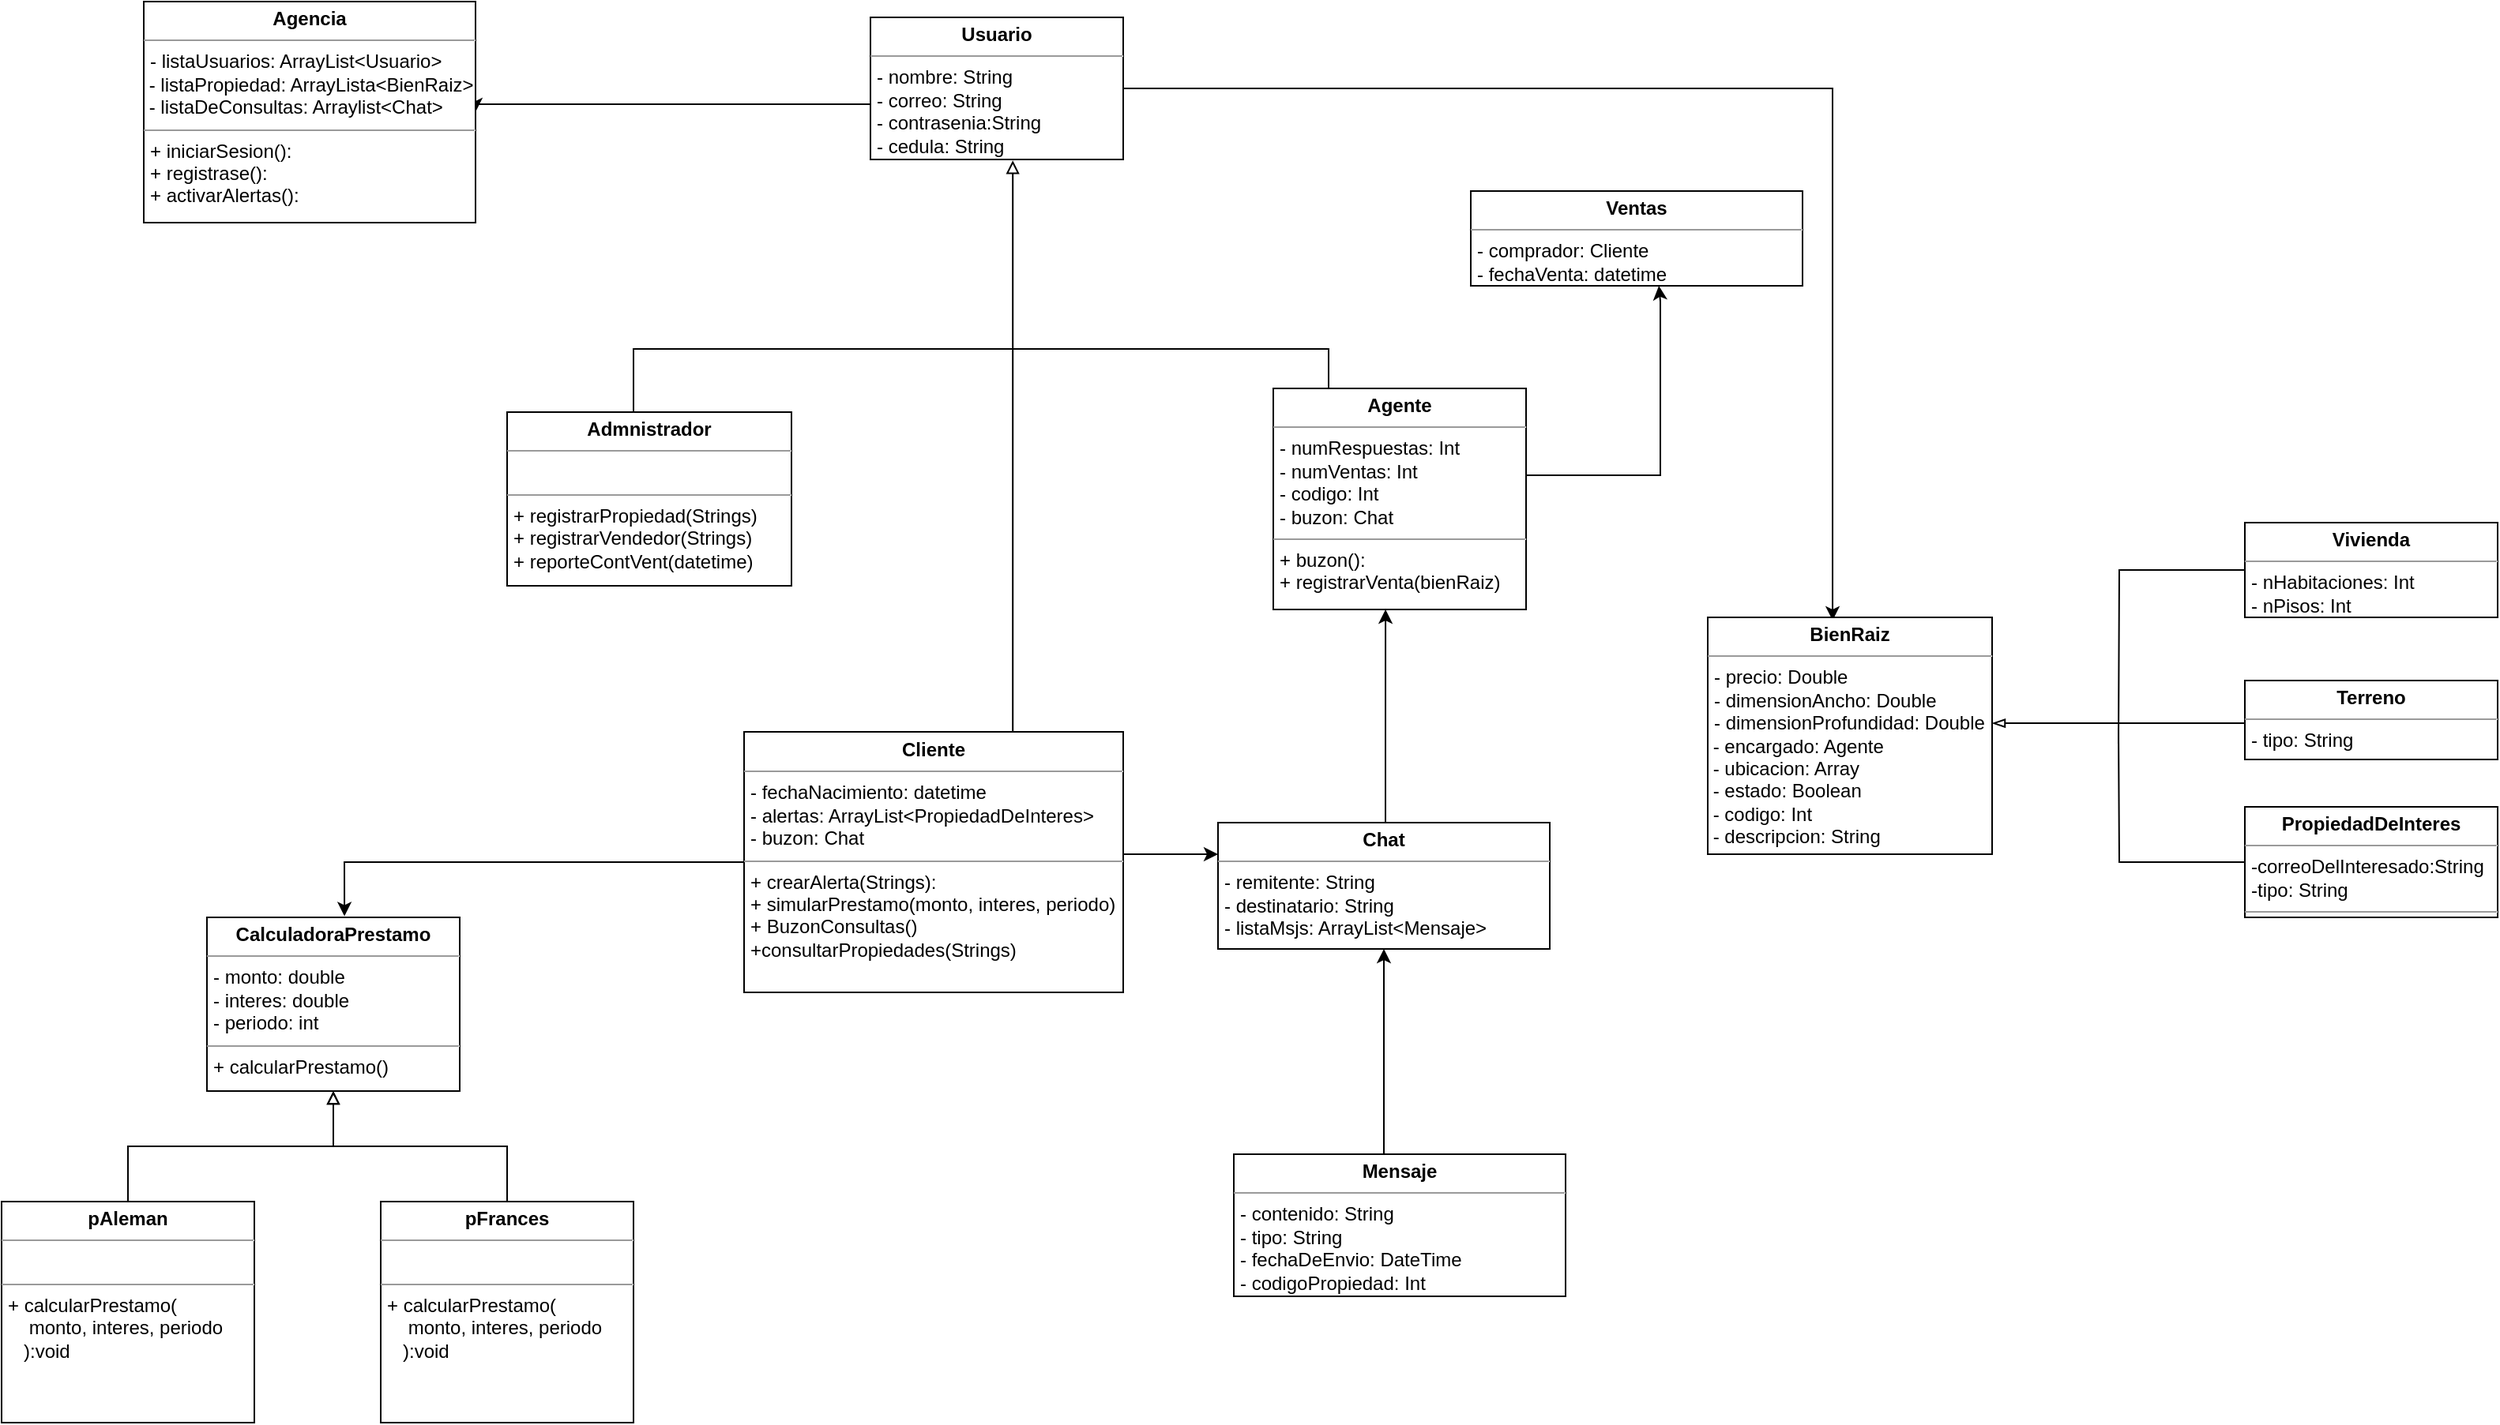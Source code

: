 <mxfile version="14.8.0" type="github">
  <diagram id="C5RBs43oDa-KdzZeNtuy" name="Page-1">
    <mxGraphModel dx="1848" dy="572" grid="1" gridSize="10" guides="1" tooltips="1" connect="1" arrows="1" fold="1" page="1" pageScale="1" pageWidth="827" pageHeight="1169" math="0" shadow="0">
      <root>
        <mxCell id="WIyWlLk6GJQsqaUBKTNV-0" />
        <mxCell id="WIyWlLk6GJQsqaUBKTNV-1" parent="WIyWlLk6GJQsqaUBKTNV-0" />
        <mxCell id="NgRh3cSe2NJ35DDAYW6M-10" style="edgeStyle=orthogonalEdgeStyle;rounded=0;orthogonalLoop=1;jettySize=auto;html=1;endArrow=none;endFill=0;" parent="WIyWlLk6GJQsqaUBKTNV-1" source="NgRh3cSe2NJ35DDAYW6M-0" edge="1">
          <mxGeometry relative="1" as="geometry">
            <mxPoint x="220" y="280" as="targetPoint" />
            <Array as="points">
              <mxPoint x="440" y="280" />
            </Array>
          </mxGeometry>
        </mxCell>
        <mxCell id="KLW2mrNuHIkoB4rXwYU3-12" style="edgeStyle=orthogonalEdgeStyle;rounded=0;orthogonalLoop=1;jettySize=auto;html=1;endArrow=classic;endFill=1;entryX=0.567;entryY=1;entryDx=0;entryDy=0;entryPerimeter=0;" edge="1" parent="WIyWlLk6GJQsqaUBKTNV-1" source="NgRh3cSe2NJ35DDAYW6M-0" target="TYnB1hTHvzq2FsG-aIG6-33">
          <mxGeometry relative="1" as="geometry">
            <mxPoint x="650" y="250" as="targetPoint" />
            <Array as="points">
              <mxPoint x="650" y="360" />
              <mxPoint x="650" y="250" />
            </Array>
          </mxGeometry>
        </mxCell>
        <mxCell id="NgRh3cSe2NJ35DDAYW6M-0" value="&lt;p style=&quot;margin: 0px ; margin-top: 4px ; text-align: center&quot;&gt;&lt;b&gt;Agente&lt;/b&gt;&lt;/p&gt;&lt;hr size=&quot;1&quot;&gt;&lt;p style=&quot;margin: 0px ; margin-left: 4px&quot;&gt;- numRespuestas: Int&lt;/p&gt;&lt;p style=&quot;margin: 0px ; margin-left: 4px&quot;&gt;- numVentas: Int&lt;/p&gt;&lt;p style=&quot;margin: 0px ; margin-left: 4px&quot;&gt;- codigo: Int&lt;/p&gt;&lt;p style=&quot;margin: 0px ; margin-left: 4px&quot;&gt;- buzon: Chat&lt;/p&gt;&lt;hr size=&quot;1&quot;&gt;&lt;p style=&quot;margin: 0px ; margin-left: 4px&quot;&gt;+ buzon()&lt;span&gt;:&amp;nbsp;&lt;/span&gt;&lt;/p&gt;&lt;p style=&quot;margin: 0px ; margin-left: 4px&quot;&gt;&lt;span&gt;+ registrarVenta(bienRaiz)&lt;/span&gt;&lt;/p&gt;" style="verticalAlign=top;align=left;overflow=fill;fontSize=12;fontFamily=Helvetica;html=1;" parent="WIyWlLk6GJQsqaUBKTNV-1" vertex="1">
          <mxGeometry x="405" y="305" width="160" height="140" as="geometry" />
        </mxCell>
        <mxCell id="NgRh3cSe2NJ35DDAYW6M-8" style="edgeStyle=orthogonalEdgeStyle;rounded=0;orthogonalLoop=1;jettySize=auto;html=1;endArrow=none;endFill=0;" parent="WIyWlLk6GJQsqaUBKTNV-1" source="NgRh3cSe2NJ35DDAYW6M-4" edge="1">
          <mxGeometry relative="1" as="geometry">
            <mxPoint x="220" y="280" as="targetPoint" />
            <Array as="points">
              <mxPoint y="310" />
              <mxPoint y="310" />
            </Array>
          </mxGeometry>
        </mxCell>
        <mxCell id="NgRh3cSe2NJ35DDAYW6M-4" value="&lt;p style=&quot;margin: 0px ; margin-top: 4px ; text-align: center&quot;&gt;&lt;b&gt;Admnistrador&lt;/b&gt;&lt;/p&gt;&lt;hr size=&quot;1&quot;&gt;&lt;p style=&quot;margin: 0px ; margin-left: 4px&quot;&gt;&lt;br&gt;&lt;/p&gt;&lt;hr size=&quot;1&quot;&gt;&lt;p style=&quot;margin: 0px ; margin-left: 4px&quot;&gt;+ registrarPropiedad(Strings)&lt;/p&gt;&lt;p style=&quot;margin: 0px ; margin-left: 4px&quot;&gt;&lt;span&gt;+ registrarVendedor(Strings&lt;/span&gt;&lt;span&gt;)&lt;/span&gt;&lt;/p&gt;&lt;p style=&quot;margin: 0px ; margin-left: 4px&quot;&gt;&lt;span&gt;+ reporteContVent(datetime)&lt;/span&gt;&lt;/p&gt;" style="verticalAlign=top;align=left;overflow=fill;fontSize=12;fontFamily=Helvetica;html=1;" parent="WIyWlLk6GJQsqaUBKTNV-1" vertex="1">
          <mxGeometry x="-80" y="320" width="180" height="110" as="geometry" />
        </mxCell>
        <mxCell id="TYnB1hTHvzq2FsG-aIG6-8" style="edgeStyle=orthogonalEdgeStyle;rounded=0;orthogonalLoop=1;jettySize=auto;html=1;entryX=1;entryY=0.5;entryDx=0;entryDy=0;" parent="WIyWlLk6GJQsqaUBKTNV-1" source="NgRh3cSe2NJ35DDAYW6M-5" target="TYnB1hTHvzq2FsG-aIG6-0" edge="1">
          <mxGeometry relative="1" as="geometry">
            <Array as="points">
              <mxPoint x="-100" y="125" />
            </Array>
          </mxGeometry>
        </mxCell>
        <mxCell id="TYnB1hTHvzq2FsG-aIG6-9" style="edgeStyle=orthogonalEdgeStyle;rounded=0;orthogonalLoop=1;jettySize=auto;html=1;entryX=0.439;entryY=0.013;entryDx=0;entryDy=0;entryPerimeter=0;" parent="WIyWlLk6GJQsqaUBKTNV-1" source="NgRh3cSe2NJ35DDAYW6M-5" target="NgRh3cSe2NJ35DDAYW6M-13" edge="1">
          <mxGeometry relative="1" as="geometry">
            <mxPoint x="761.93" y="339.16" as="targetPoint" />
          </mxGeometry>
        </mxCell>
        <mxCell id="NgRh3cSe2NJ35DDAYW6M-5" value="&lt;p style=&quot;margin: 0px ; margin-top: 4px ; text-align: center&quot;&gt;&lt;b&gt;Usuario&lt;/b&gt;&lt;/p&gt;&lt;hr size=&quot;1&quot;&gt;&lt;p style=&quot;margin: 0px ; margin-left: 4px&quot;&gt;- nombre: String&lt;/p&gt;&lt;p style=&quot;margin: 0px ; margin-left: 4px&quot;&gt;- correo: String&lt;/p&gt;&lt;p style=&quot;margin: 0px ; margin-left: 4px&quot;&gt;- contrasenia:String&lt;/p&gt;&lt;p style=&quot;margin: 0px ; margin-left: 4px&quot;&gt;- cedula: String&lt;/p&gt;&lt;hr size=&quot;1&quot;&gt;&lt;p style=&quot;margin: 0px ; margin-left: 4px&quot;&gt;&lt;br&gt;&lt;/p&gt;" style="verticalAlign=top;align=left;overflow=fill;fontSize=12;fontFamily=Helvetica;html=1;" parent="WIyWlLk6GJQsqaUBKTNV-1" vertex="1">
          <mxGeometry x="150" y="70" width="160" height="90" as="geometry" />
        </mxCell>
        <mxCell id="NgRh3cSe2NJ35DDAYW6M-7" style="edgeStyle=orthogonalEdgeStyle;rounded=0;orthogonalLoop=1;jettySize=auto;html=1;entryX=0.563;entryY=1.007;entryDx=0;entryDy=0;entryPerimeter=0;endArrow=block;endFill=0;" parent="WIyWlLk6GJQsqaUBKTNV-1" source="NgRh3cSe2NJ35DDAYW6M-6" target="NgRh3cSe2NJ35DDAYW6M-5" edge="1">
          <mxGeometry relative="1" as="geometry">
            <Array as="points">
              <mxPoint x="240" y="171" />
            </Array>
          </mxGeometry>
        </mxCell>
        <mxCell id="TYnB1hTHvzq2FsG-aIG6-10" style="edgeStyle=orthogonalEdgeStyle;rounded=0;orthogonalLoop=1;jettySize=auto;html=1;entryX=0.544;entryY=-0.007;entryDx=0;entryDy=0;entryPerimeter=0;" parent="WIyWlLk6GJQsqaUBKTNV-1" source="NgRh3cSe2NJ35DDAYW6M-6" target="TYnB1hTHvzq2FsG-aIG6-1" edge="1">
          <mxGeometry relative="1" as="geometry" />
        </mxCell>
        <mxCell id="KLW2mrNuHIkoB4rXwYU3-10" style="edgeStyle=orthogonalEdgeStyle;rounded=0;orthogonalLoop=1;jettySize=auto;html=1;entryX=0;entryY=0.25;entryDx=0;entryDy=0;endArrow=classic;endFill=1;" edge="1" parent="WIyWlLk6GJQsqaUBKTNV-1" source="NgRh3cSe2NJ35DDAYW6M-6" target="KLW2mrNuHIkoB4rXwYU3-8">
          <mxGeometry relative="1" as="geometry">
            <Array as="points">
              <mxPoint x="320" y="600" />
              <mxPoint x="320" y="600" />
            </Array>
          </mxGeometry>
        </mxCell>
        <mxCell id="NgRh3cSe2NJ35DDAYW6M-6" value="&lt;p style=&quot;margin: 0px ; margin-top: 4px ; text-align: center&quot;&gt;&lt;b&gt;Cliente&lt;/b&gt;&lt;/p&gt;&lt;hr size=&quot;1&quot;&gt;&lt;p style=&quot;margin: 0px 0px 0px 4px&quot;&gt;- fechaNacimiento: datetime&lt;/p&gt;&lt;p style=&quot;margin: 0px 0px 0px 4px&quot;&gt;- alertas: ArrayList&amp;lt;&lt;span&gt;PropiedadDeInteres&lt;/span&gt;&lt;span&gt;&amp;gt;&lt;/span&gt;&lt;/p&gt;&lt;p style=&quot;margin: 0px 0px 0px 4px&quot;&gt;&lt;span&gt;- buzon: Chat&lt;/span&gt;&lt;/p&gt;&lt;hr size=&quot;1&quot;&gt;&lt;p style=&quot;margin: 0px ; margin-left: 4px&quot;&gt;+ crearAlerta(Strings)&lt;span&gt;:&amp;nbsp;&lt;/span&gt;&lt;/p&gt;&lt;p style=&quot;margin: 0px ; margin-left: 4px&quot;&gt;&lt;span&gt;+ simularPrestamo(&lt;/span&gt;&lt;span&gt;monto, interes, periodo&lt;/span&gt;&lt;span&gt;)&lt;/span&gt;&lt;/p&gt;&lt;p style=&quot;margin: 0px ; margin-left: 4px&quot;&gt;&lt;span&gt;+ BuzonConsultas()&lt;/span&gt;&lt;/p&gt;&lt;p style=&quot;margin: 0px ; margin-left: 4px&quot;&gt;&lt;span&gt;+consultarPropiedades(Strings)&lt;/span&gt;&lt;/p&gt;" style="verticalAlign=top;align=left;overflow=fill;fontSize=12;fontFamily=Helvetica;html=1;" parent="WIyWlLk6GJQsqaUBKTNV-1" vertex="1">
          <mxGeometry x="70" y="522.5" width="240" height="165" as="geometry" />
        </mxCell>
        <mxCell id="NgRh3cSe2NJ35DDAYW6M-13" value="&lt;p style=&quot;margin: 0px ; margin-top: 4px ; text-align: center&quot;&gt;&lt;b&gt;BienRaiz&lt;/b&gt;&lt;/p&gt;&lt;hr size=&quot;1&quot;&gt;&lt;p style=&quot;margin: 0px ; margin-left: 4px&quot;&gt;- precio: Double&lt;/p&gt;&lt;p style=&quot;margin: 0px ; margin-left: 4px&quot;&gt;- dimensionAncho: Double&lt;/p&gt;&lt;p style=&quot;margin: 0px ; margin-left: 4px&quot;&gt;- dimensionProfundidad: Double&lt;/p&gt;&amp;nbsp;- encargado: Agente&lt;br&gt;&amp;nbsp;- ubicacion: Array&lt;br&gt;&amp;nbsp;- estado: Boolean&lt;br&gt;&amp;nbsp;- codigo: Int&lt;br&gt;&amp;nbsp;- descripcion: String&lt;br&gt;&lt;hr size=&quot;1&quot;&gt;&lt;p style=&quot;margin: 0px ; margin-left: 4px&quot;&gt;&lt;br&gt;&lt;/p&gt;" style="verticalAlign=top;align=left;overflow=fill;fontSize=12;fontFamily=Helvetica;html=1;" parent="WIyWlLk6GJQsqaUBKTNV-1" vertex="1">
          <mxGeometry x="680" y="450" width="180" height="150" as="geometry" />
        </mxCell>
        <mxCell id="TYnB1hTHvzq2FsG-aIG6-0" value="&lt;p style=&quot;margin: 0px ; margin-top: 4px ; text-align: center&quot;&gt;&lt;b&gt;Agencia&lt;/b&gt;&lt;/p&gt;&lt;hr size=&quot;1&quot;&gt;&lt;p style=&quot;margin: 0px ; margin-left: 4px&quot;&gt;- listaUsuarios: ArrayList&amp;lt;Usuario&amp;gt;&lt;/p&gt;&amp;nbsp;- listaPropiedad: ArrayLista&amp;lt;BienRaiz&amp;gt;&lt;br&gt;&amp;nbsp;- listaDeConsultas: Arraylist&amp;lt;Chat&amp;gt;&lt;br&gt;&lt;hr size=&quot;1&quot;&gt;&lt;p style=&quot;margin: 0px ; margin-left: 4px&quot;&gt;+ iniciarSesion():&lt;/p&gt;&lt;p style=&quot;margin: 0px ; margin-left: 4px&quot;&gt;+ registrase():&lt;/p&gt;&lt;p style=&quot;margin: 0px ; margin-left: 4px&quot;&gt;+ activarAlertas():&lt;br&gt;&lt;/p&gt;" style="verticalAlign=top;align=left;overflow=fill;fontSize=12;fontFamily=Helvetica;html=1;" parent="WIyWlLk6GJQsqaUBKTNV-1" vertex="1">
          <mxGeometry x="-310" y="60" width="210" height="140" as="geometry" />
        </mxCell>
        <mxCell id="TYnB1hTHvzq2FsG-aIG6-1" value="&lt;p style=&quot;margin: 0px ; margin-top: 4px ; text-align: center&quot;&gt;&lt;b&gt;CalculadoraPrestamo&lt;/b&gt;&lt;/p&gt;&lt;hr size=&quot;1&quot;&gt;&lt;p style=&quot;margin: 0px ; margin-left: 4px&quot;&gt;- monto: double&lt;/p&gt;&lt;p style=&quot;margin: 0px ; margin-left: 4px&quot;&gt;- interes: double&lt;/p&gt;&lt;p style=&quot;margin: 0px ; margin-left: 4px&quot;&gt;- periodo: int&lt;/p&gt;&lt;hr size=&quot;1&quot;&gt;&lt;p style=&quot;margin: 0px 0px 0px 4px&quot;&gt;+ calcularPrestamo()&lt;/p&gt;&lt;div&gt;&lt;br&gt;&lt;/div&gt;" style="verticalAlign=top;align=left;overflow=fill;fontSize=12;fontFamily=Helvetica;html=1;" parent="WIyWlLk6GJQsqaUBKTNV-1" vertex="1">
          <mxGeometry x="-270" y="640" width="160" height="110" as="geometry" />
        </mxCell>
        <mxCell id="TYnB1hTHvzq2FsG-aIG6-11" style="edgeStyle=orthogonalEdgeStyle;rounded=0;orthogonalLoop=1;jettySize=auto;html=1;entryX=0.5;entryY=1;entryDx=0;entryDy=0;endArrow=block;endFill=0;" parent="WIyWlLk6GJQsqaUBKTNV-1" source="TYnB1hTHvzq2FsG-aIG6-2" target="TYnB1hTHvzq2FsG-aIG6-1" edge="1">
          <mxGeometry relative="1" as="geometry" />
        </mxCell>
        <mxCell id="TYnB1hTHvzq2FsG-aIG6-2" value="&lt;p style=&quot;margin: 0px ; margin-top: 4px ; text-align: center&quot;&gt;&lt;b&gt;pFrances&lt;/b&gt;&lt;/p&gt;&lt;hr size=&quot;1&quot;&gt;&lt;p style=&quot;margin: 0px ; margin-left: 4px&quot;&gt;&lt;br&gt;&lt;/p&gt;&lt;hr size=&quot;1&quot;&gt;&lt;p style=&quot;margin: 0px 0px 0px 4px&quot;&gt;+ calcularPrestamo(&lt;/p&gt;&lt;p style=&quot;margin: 0px 0px 0px 4px&quot;&gt;&amp;nbsp; &amp;nbsp; monto, interes, periodo&lt;/p&gt;&lt;p style=&quot;margin: 0px 0px 0px 4px&quot;&gt;&amp;nbsp; &amp;nbsp;):void&lt;/p&gt;" style="verticalAlign=top;align=left;overflow=fill;fontSize=12;fontFamily=Helvetica;html=1;" parent="WIyWlLk6GJQsqaUBKTNV-1" vertex="1">
          <mxGeometry x="-160" y="820" width="160" height="140" as="geometry" />
        </mxCell>
        <mxCell id="TYnB1hTHvzq2FsG-aIG6-17" style="edgeStyle=orthogonalEdgeStyle;rounded=0;orthogonalLoop=1;jettySize=auto;html=1;entryX=0.5;entryY=1;entryDx=0;entryDy=0;endArrow=block;endFill=0;" parent="WIyWlLk6GJQsqaUBKTNV-1" source="TYnB1hTHvzq2FsG-aIG6-16" target="TYnB1hTHvzq2FsG-aIG6-1" edge="1">
          <mxGeometry relative="1" as="geometry" />
        </mxCell>
        <mxCell id="TYnB1hTHvzq2FsG-aIG6-16" value="&lt;p style=&quot;margin: 0px ; margin-top: 4px ; text-align: center&quot;&gt;&lt;b&gt;pAleman&lt;/b&gt;&lt;/p&gt;&lt;hr size=&quot;1&quot;&gt;&lt;p style=&quot;margin: 0px ; margin-left: 4px&quot;&gt;&lt;br&gt;&lt;/p&gt;&lt;hr size=&quot;1&quot;&gt;&lt;p style=&quot;margin: 0px ; margin-left: 4px&quot;&gt;+ calcularPrestamo(&lt;/p&gt;&lt;p style=&quot;margin: 0px ; margin-left: 4px&quot;&gt;&amp;nbsp; &amp;nbsp; monto, interes, periodo&lt;/p&gt;&lt;p style=&quot;margin: 0px ; margin-left: 4px&quot;&gt;&amp;nbsp; &amp;nbsp;):void&lt;/p&gt;" style="verticalAlign=top;align=left;overflow=fill;fontSize=12;fontFamily=Helvetica;html=1;" parent="WIyWlLk6GJQsqaUBKTNV-1" vertex="1">
          <mxGeometry x="-400" y="820" width="160" height="140" as="geometry" />
        </mxCell>
        <mxCell id="TYnB1hTHvzq2FsG-aIG6-18" style="edgeStyle=orthogonalEdgeStyle;rounded=0;orthogonalLoop=1;jettySize=auto;html=1;exitX=0.5;exitY=1;exitDx=0;exitDy=0;endArrow=block;endFill=0;" parent="WIyWlLk6GJQsqaUBKTNV-1" source="TYnB1hTHvzq2FsG-aIG6-1" target="TYnB1hTHvzq2FsG-aIG6-1" edge="1">
          <mxGeometry relative="1" as="geometry" />
        </mxCell>
        <mxCell id="KLW2mrNuHIkoB4rXwYU3-9" style="edgeStyle=orthogonalEdgeStyle;rounded=0;orthogonalLoop=1;jettySize=auto;html=1;entryX=0.5;entryY=1;entryDx=0;entryDy=0;endArrow=classic;endFill=1;" edge="1" parent="WIyWlLk6GJQsqaUBKTNV-1" source="TYnB1hTHvzq2FsG-aIG6-29" target="KLW2mrNuHIkoB4rXwYU3-8">
          <mxGeometry relative="1" as="geometry">
            <Array as="points">
              <mxPoint x="475" y="750" />
              <mxPoint x="475" y="750" />
            </Array>
          </mxGeometry>
        </mxCell>
        <mxCell id="TYnB1hTHvzq2FsG-aIG6-29" value="&lt;p style=&quot;margin: 0px ; margin-top: 4px ; text-align: center&quot;&gt;&lt;b&gt;Mensaje&lt;/b&gt;&lt;/p&gt;&lt;hr size=&quot;1&quot;&gt;&lt;p style=&quot;margin: 0px 0px 0px 4px&quot;&gt;&lt;span&gt;- contenido: String&lt;/span&gt;&lt;br&gt;&lt;/p&gt;&lt;p style=&quot;margin: 0px 0px 0px 4px&quot;&gt;- tipo: String&lt;/p&gt;&lt;p style=&quot;margin: 0px 0px 0px 4px&quot;&gt;- fechaDeEnvio: DateTime&lt;/p&gt;&lt;p style=&quot;margin: 0px 0px 0px 4px&quot;&gt;- codigoPropiedad: Int&lt;/p&gt;&lt;hr size=&quot;1&quot;&gt;&lt;p style=&quot;margin: 0px ; margin-left: 4px&quot;&gt;&lt;br&gt;&lt;/p&gt;" style="verticalAlign=top;align=left;overflow=fill;fontSize=12;fontFamily=Helvetica;html=1;" parent="WIyWlLk6GJQsqaUBKTNV-1" vertex="1">
          <mxGeometry x="380" y="790" width="210" height="90" as="geometry" />
        </mxCell>
        <mxCell id="TYnB1hTHvzq2FsG-aIG6-33" value="&lt;p style=&quot;margin: 0px ; margin-top: 4px ; text-align: center&quot;&gt;&lt;b&gt;Ventas&lt;/b&gt;&lt;/p&gt;&lt;hr size=&quot;1&quot;&gt;&lt;p style=&quot;margin: 0px 0px 0px 4px&quot;&gt;- comprador: Cliente&lt;/p&gt;&lt;p style=&quot;margin: 0px 0px 0px 4px&quot;&gt;- fechaVenta: datetime&lt;/p&gt;" style="verticalAlign=top;align=left;overflow=fill;fontSize=12;fontFamily=Helvetica;html=1;" parent="WIyWlLk6GJQsqaUBKTNV-1" vertex="1">
          <mxGeometry x="530" y="180" width="210" height="60" as="geometry" />
        </mxCell>
        <mxCell id="KLW2mrNuHIkoB4rXwYU3-4" style="edgeStyle=orthogonalEdgeStyle;rounded=0;orthogonalLoop=1;jettySize=auto;html=1;entryX=1;entryY=0.447;entryDx=0;entryDy=0;entryPerimeter=0;endArrow=blockThin;endFill=0;" edge="1" parent="WIyWlLk6GJQsqaUBKTNV-1" source="TYnB1hTHvzq2FsG-aIG6-35" target="NgRh3cSe2NJ35DDAYW6M-13">
          <mxGeometry relative="1" as="geometry">
            <Array as="points">
              <mxPoint x="1020" y="517" />
              <mxPoint x="1020" y="517" />
            </Array>
          </mxGeometry>
        </mxCell>
        <mxCell id="TYnB1hTHvzq2FsG-aIG6-35" value="&lt;p style=&quot;margin: 0px ; margin-top: 4px ; text-align: center&quot;&gt;&lt;b&gt;Terreno&lt;/b&gt;&lt;/p&gt;&lt;hr size=&quot;1&quot;&gt;&lt;p style=&quot;margin: 0px 0px 0px 4px&quot;&gt;- tipo: String&lt;/p&gt;&lt;hr size=&quot;1&quot;&gt;&lt;p style=&quot;margin: 0px ; margin-left: 4px&quot;&gt;&lt;br&gt;&lt;/p&gt;" style="verticalAlign=top;align=left;overflow=fill;fontSize=12;fontFamily=Helvetica;html=1;" parent="WIyWlLk6GJQsqaUBKTNV-1" vertex="1">
          <mxGeometry x="1020" y="490" width="160" height="50" as="geometry" />
        </mxCell>
        <mxCell id="KLW2mrNuHIkoB4rXwYU3-6" style="edgeStyle=orthogonalEdgeStyle;rounded=0;orthogonalLoop=1;jettySize=auto;html=1;endArrow=none;endFill=0;" edge="1" parent="WIyWlLk6GJQsqaUBKTNV-1" source="TYnB1hTHvzq2FsG-aIG6-36">
          <mxGeometry relative="1" as="geometry">
            <mxPoint x="940" y="530" as="targetPoint" />
          </mxGeometry>
        </mxCell>
        <mxCell id="TYnB1hTHvzq2FsG-aIG6-36" value="&lt;p style=&quot;margin: 0px ; margin-top: 4px ; text-align: center&quot;&gt;&lt;b&gt;Vivienda&lt;/b&gt;&lt;/p&gt;&lt;hr size=&quot;1&quot;&gt;&lt;p style=&quot;margin: 0px 0px 0px 4px&quot;&gt;- nHabitaciones: Int&lt;/p&gt;&lt;p style=&quot;margin: 0px 0px 0px 4px&quot;&gt;- nPisos: Int&lt;/p&gt;&lt;hr size=&quot;1&quot;&gt;&lt;p style=&quot;margin: 0px ; margin-left: 4px&quot;&gt;&lt;br&gt;&lt;/p&gt;" style="verticalAlign=top;align=left;overflow=fill;fontSize=12;fontFamily=Helvetica;html=1;" parent="WIyWlLk6GJQsqaUBKTNV-1" vertex="1">
          <mxGeometry x="1020" y="390" width="160" height="60" as="geometry" />
        </mxCell>
        <mxCell id="KLW2mrNuHIkoB4rXwYU3-7" style="edgeStyle=orthogonalEdgeStyle;rounded=0;orthogonalLoop=1;jettySize=auto;html=1;endArrow=none;endFill=0;" edge="1" parent="WIyWlLk6GJQsqaUBKTNV-1" source="KLW2mrNuHIkoB4rXwYU3-2">
          <mxGeometry relative="1" as="geometry">
            <mxPoint x="940" y="520" as="targetPoint" />
          </mxGeometry>
        </mxCell>
        <mxCell id="KLW2mrNuHIkoB4rXwYU3-2" value="&lt;p style=&quot;margin: 0px ; margin-top: 4px ; text-align: center&quot;&gt;&lt;b&gt;PropiedadDeInteres&lt;/b&gt;&lt;/p&gt;&lt;hr size=&quot;1&quot;&gt;&lt;p style=&quot;margin: 0px ; margin-left: 4px&quot;&gt;-correoDelInteresado:String&lt;br&gt;&lt;/p&gt;&lt;p style=&quot;margin: 0px ; margin-left: 4px&quot;&gt;-tipo: String&lt;/p&gt;&lt;hr size=&quot;1&quot;&gt;&lt;p style=&quot;margin: 0px ; margin-left: 4px&quot;&gt;&lt;br&gt;&lt;/p&gt;" style="verticalAlign=top;align=left;overflow=fill;fontSize=12;fontFamily=Helvetica;html=1;" vertex="1" parent="WIyWlLk6GJQsqaUBKTNV-1">
          <mxGeometry x="1020" y="570" width="160" height="70" as="geometry" />
        </mxCell>
        <mxCell id="KLW2mrNuHIkoB4rXwYU3-11" style="edgeStyle=orthogonalEdgeStyle;rounded=0;orthogonalLoop=1;jettySize=auto;html=1;endArrow=classic;endFill=1;entryX=0.444;entryY=1;entryDx=0;entryDy=0;entryPerimeter=0;" edge="1" parent="WIyWlLk6GJQsqaUBKTNV-1" source="KLW2mrNuHIkoB4rXwYU3-8" target="NgRh3cSe2NJ35DDAYW6M-0">
          <mxGeometry relative="1" as="geometry">
            <mxPoint x="485" y="470" as="targetPoint" />
            <Array as="points">
              <mxPoint x="476" y="540" />
              <mxPoint x="476" y="540" />
            </Array>
          </mxGeometry>
        </mxCell>
        <mxCell id="KLW2mrNuHIkoB4rXwYU3-8" value="&lt;p style=&quot;margin: 0px ; margin-top: 4px ; text-align: center&quot;&gt;&lt;b&gt;Chat&lt;/b&gt;&lt;/p&gt;&lt;hr size=&quot;1&quot;&gt;&lt;p style=&quot;margin: 0px 0px 0px 4px&quot;&gt;- remitente: String&lt;/p&gt;&lt;p style=&quot;margin: 0px 0px 0px 4px&quot;&gt;- destinatario: String&lt;/p&gt;&lt;p style=&quot;margin: 0px 0px 0px 4px&quot;&gt;- listaMsjs: ArrayList&amp;lt;Mensaje&amp;gt;&lt;/p&gt;&lt;hr size=&quot;1&quot;&gt;&lt;p style=&quot;margin: 0px ; margin-left: 4px&quot;&gt;&lt;br&gt;&lt;/p&gt;" style="verticalAlign=top;align=left;overflow=fill;fontSize=12;fontFamily=Helvetica;html=1;" vertex="1" parent="WIyWlLk6GJQsqaUBKTNV-1">
          <mxGeometry x="370" y="580" width="210" height="80" as="geometry" />
        </mxCell>
      </root>
    </mxGraphModel>
  </diagram>
</mxfile>
